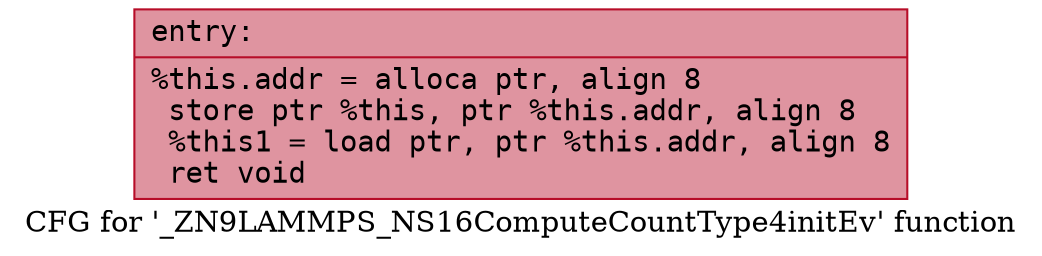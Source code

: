 digraph "CFG for '_ZN9LAMMPS_NS16ComputeCountType4initEv' function" {
	label="CFG for '_ZN9LAMMPS_NS16ComputeCountType4initEv' function";

	Node0x555b7f4e9000 [shape=record,color="#b70d28ff", style=filled, fillcolor="#b70d2870" fontname="Courier",label="{entry:\l|  %this.addr = alloca ptr, align 8\l  store ptr %this, ptr %this.addr, align 8\l  %this1 = load ptr, ptr %this.addr, align 8\l  ret void\l}"];
}
